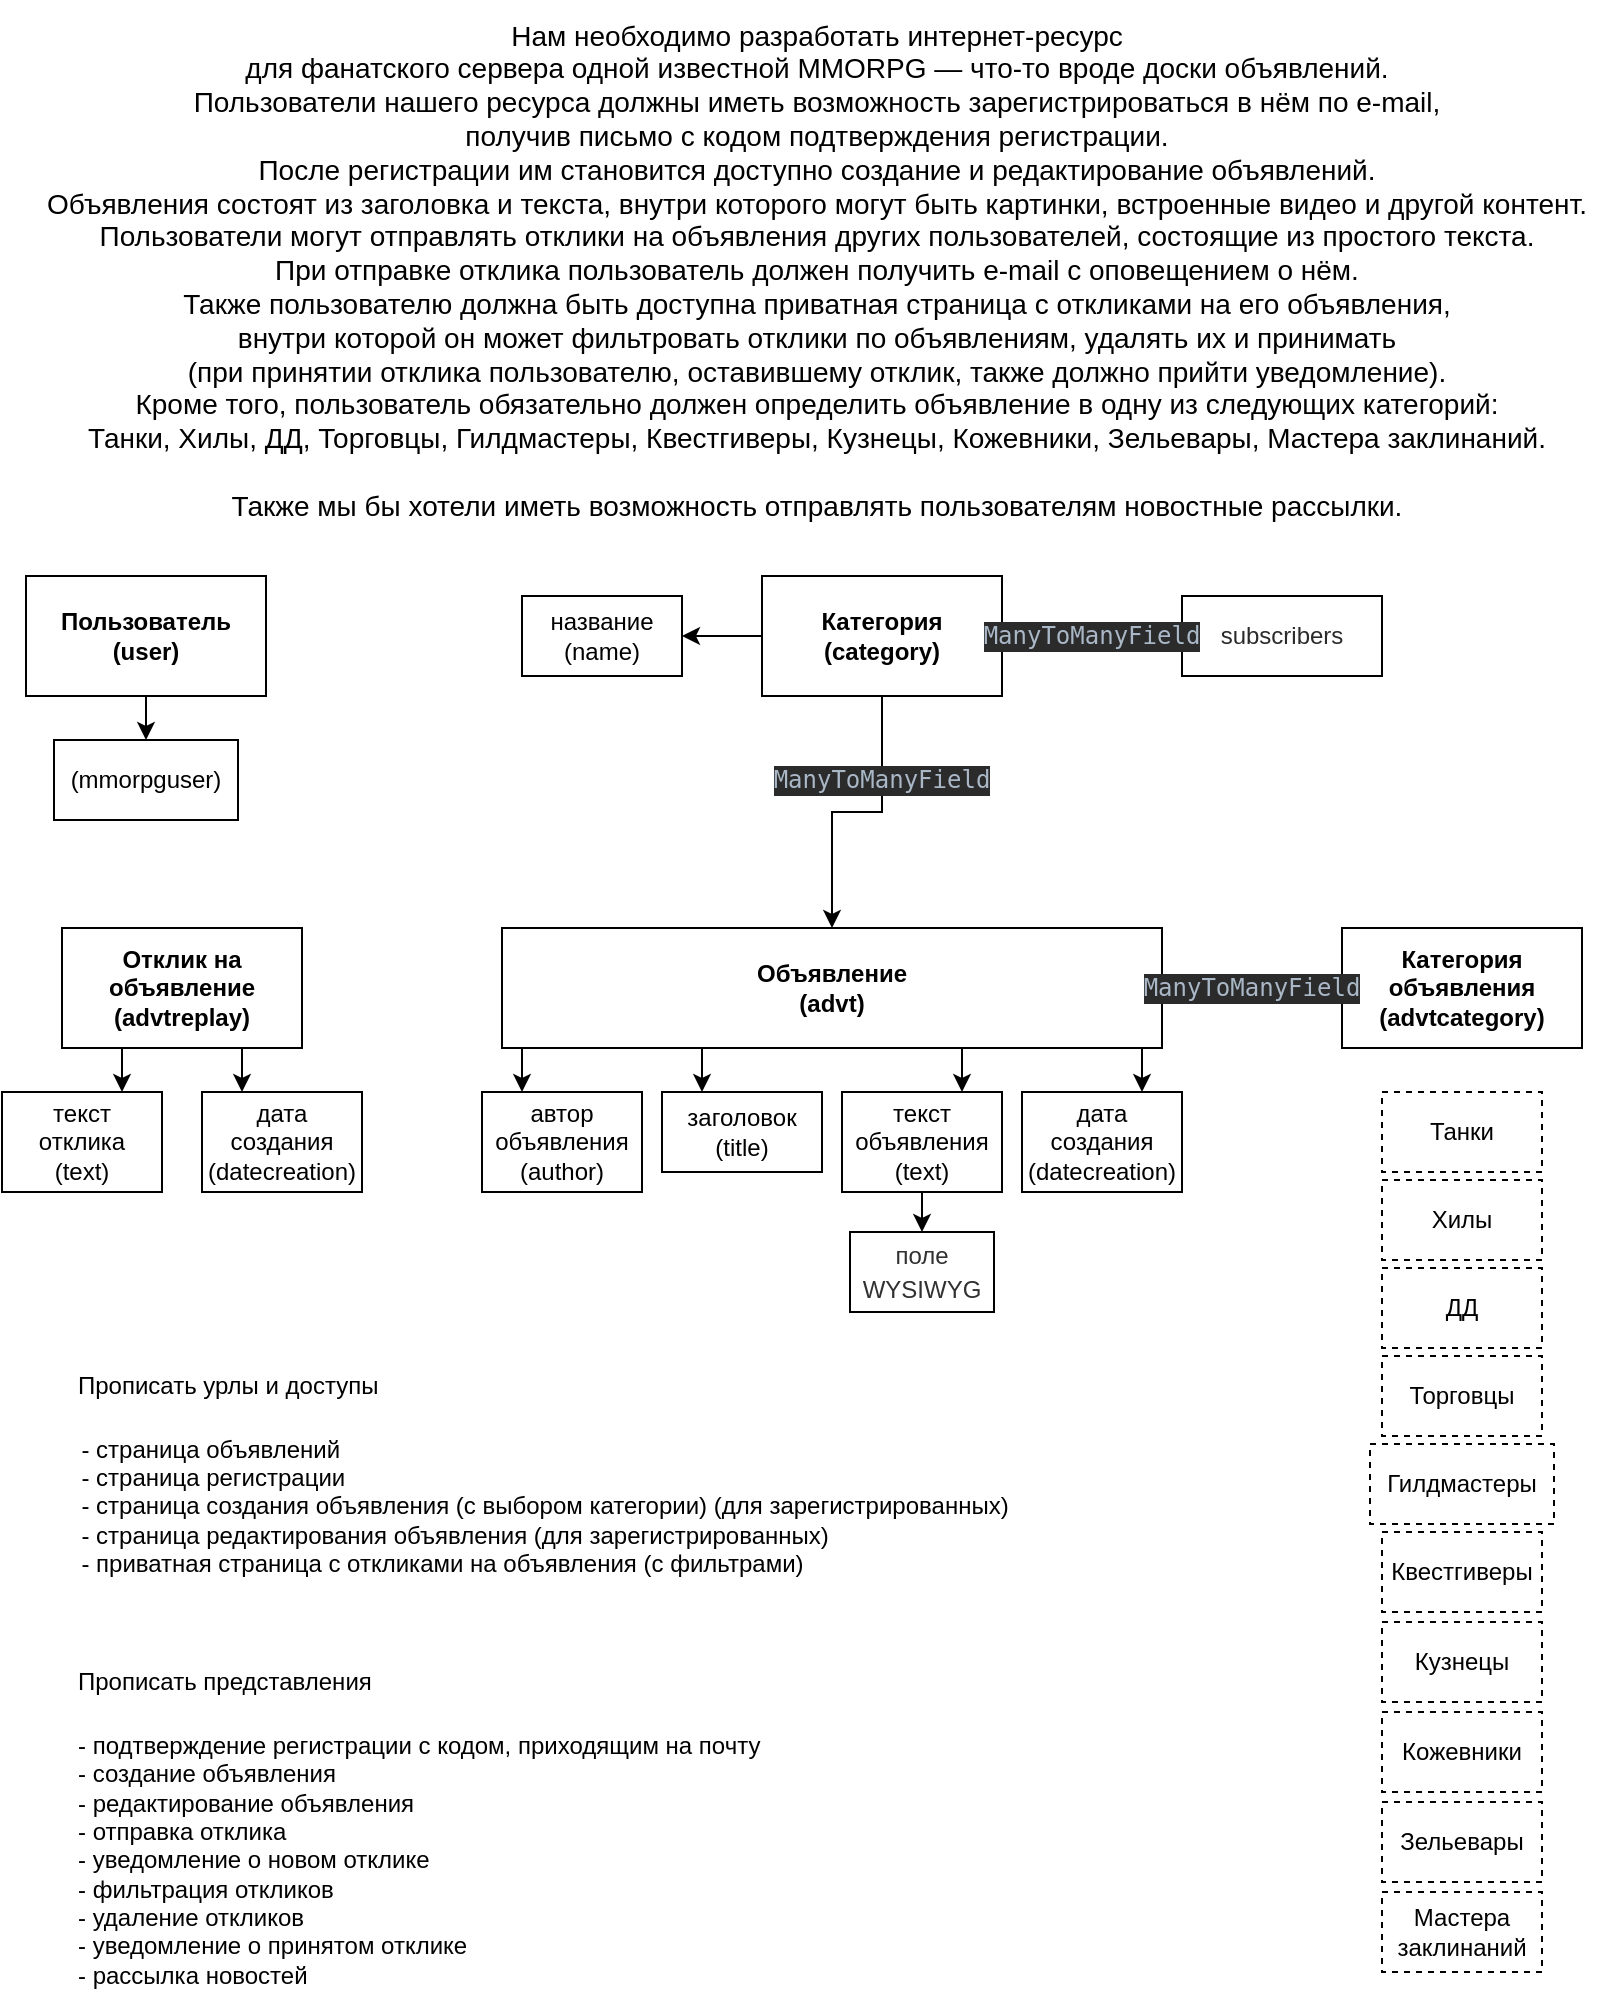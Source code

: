 <mxfile version="21.1.7" type="github">
  <diagram name="Страница 1" id="nmGSD1aTg_gYbcxPT3eR">
    <mxGraphModel dx="1877" dy="581" grid="1" gridSize="10" guides="1" tooltips="1" connect="1" arrows="1" fold="1" page="1" pageScale="1" pageWidth="827" pageHeight="1169" math="0" shadow="0">
      <root>
        <mxCell id="0" />
        <mxCell id="1" parent="0" />
        <mxCell id="RSqXlv4PR8sOh5hfdWu_-1" value="&lt;font style=&quot;font-size: 14px;&quot;&gt;Нам необходимо разработать интернет-ресурс &lt;br&gt;для фанатского сервера одной известной MMORPG — что-то вроде доски объявлений. &lt;br&gt;Пользователи нашего ресурса должны иметь возможность зарегистрироваться в нём по e-mail, &lt;br&gt;получив письмо с кодом подтверждения регистрации. &lt;br&gt;После регистрации им становится доступно создание и редактирование объявлений. &lt;br&gt;Объявления состоят из заголовка и текста, внутри которого могут быть картинки, встроенные видео и другой контент. &lt;br&gt;Пользователи могут отправлять отклики на объявления других пользователей, состоящие из простого текста. &lt;br&gt;При отправке отклика пользователь должен получить e-mail с оповещением о нём. &lt;br&gt;Также пользователю должна быть доступна приватная страница с откликами на его объявления, &lt;br&gt;внутри которой он может фильтровать отклики по объявлениям, удалять их и принимать &lt;br&gt;(при принятии отклика пользователю, оставившему отклик, также должно прийти уведомление). &lt;br&gt;Кроме того, пользователь обязательно должен определить объявление в одну из следующих категорий: &lt;br&gt;Танки, Хилы, ДД, Торговцы, Гилдмастеры, Квестгиверы, Кузнецы, Кожевники, Зельевары, Мастера заклинаний.&lt;/font&gt;&lt;div style=&quot;-webkit-font-smoothing: antialiased; box-sizing: border-box; outline: none; margin: 0px; padding: 0px; border: 0px; vertical-align: baseline; pointer-events: auto; background-color: rgb(255, 255, 255); font-size: 14px; -webkit-tap-highlight-color: transparent !important;&quot;&gt;&lt;font style=&quot;font-size: 14px;&quot;&gt;&lt;br style=&quot;-webkit-font-smoothing: antialiased; box-sizing: border-box; outline: none; pointer-events: none !important; -webkit-tap-highlight-color: transparent !important;&quot;&gt;&lt;/font&gt;&lt;/div&gt;&lt;div style=&quot;-webkit-font-smoothing: antialiased; box-sizing: border-box; outline: none; margin: 0px; padding: 0px; border: 0px; vertical-align: baseline; pointer-events: auto; background-color: rgb(255, 255, 255); font-size: 14px; -webkit-tap-highlight-color: transparent !important;&quot;&gt;&lt;font style=&quot;font-size: 14px;&quot;&gt;Также мы бы хотели иметь возможность отправлять пользователям новостные рассылки.&lt;/font&gt;&lt;/div&gt;" style="text;html=1;align=center;verticalAlign=middle;resizable=0;points=[];autosize=1;fillColor=default;" parent="1" vertex="1">
          <mxGeometry x="-808" y="20" width="790" height="270" as="geometry" />
        </mxCell>
        <mxCell id="ZQ8Ww5Mr0b5uR_wxDhfI-34" style="edgeStyle=orthogonalEdgeStyle;rounded=0;orthogonalLoop=1;jettySize=auto;html=1;exitX=0.5;exitY=1;exitDx=0;exitDy=0;entryX=0.5;entryY=0;entryDx=0;entryDy=0;" parent="1" source="ZQ8Ww5Mr0b5uR_wxDhfI-1" target="ZQ8Ww5Mr0b5uR_wxDhfI-33" edge="1">
          <mxGeometry relative="1" as="geometry" />
        </mxCell>
        <mxCell id="ZQ8Ww5Mr0b5uR_wxDhfI-1" value="&lt;b&gt;Пользователь&lt;br&gt;(user)&lt;br&gt;&lt;/b&gt;" style="rounded=0;whiteSpace=wrap;html=1;" parent="1" vertex="1">
          <mxGeometry x="-808" y="308" width="120" height="60" as="geometry" />
        </mxCell>
        <mxCell id="ZQ8Ww5Mr0b5uR_wxDhfI-36" style="edgeStyle=orthogonalEdgeStyle;rounded=0;orthogonalLoop=1;jettySize=auto;html=1;exitX=0;exitY=1;exitDx=0;exitDy=0;entryX=0.25;entryY=0;entryDx=0;entryDy=0;" parent="1" source="ZQ8Ww5Mr0b5uR_wxDhfI-2" target="ZQ8Ww5Mr0b5uR_wxDhfI-26" edge="1">
          <mxGeometry relative="1" as="geometry" />
        </mxCell>
        <mxCell id="ZQ8Ww5Mr0b5uR_wxDhfI-37" style="edgeStyle=orthogonalEdgeStyle;rounded=0;orthogonalLoop=1;jettySize=auto;html=1;exitX=0.25;exitY=1;exitDx=0;exitDy=0;entryX=0.25;entryY=0;entryDx=0;entryDy=0;" parent="1" source="ZQ8Ww5Mr0b5uR_wxDhfI-2" target="ZQ8Ww5Mr0b5uR_wxDhfI-15" edge="1">
          <mxGeometry relative="1" as="geometry" />
        </mxCell>
        <mxCell id="ZQ8Ww5Mr0b5uR_wxDhfI-38" style="edgeStyle=orthogonalEdgeStyle;rounded=0;orthogonalLoop=1;jettySize=auto;html=1;exitX=0.75;exitY=1;exitDx=0;exitDy=0;entryX=0.75;entryY=0;entryDx=0;entryDy=0;" parent="1" source="ZQ8Ww5Mr0b5uR_wxDhfI-2" target="ZQ8Ww5Mr0b5uR_wxDhfI-16" edge="1">
          <mxGeometry relative="1" as="geometry" />
        </mxCell>
        <mxCell id="ZQ8Ww5Mr0b5uR_wxDhfI-39" style="edgeStyle=orthogonalEdgeStyle;rounded=0;orthogonalLoop=1;jettySize=auto;html=1;exitX=1;exitY=1;exitDx=0;exitDy=0;entryX=0.75;entryY=0;entryDx=0;entryDy=0;" parent="1" source="ZQ8Ww5Mr0b5uR_wxDhfI-2" target="ZQ8Ww5Mr0b5uR_wxDhfI-30" edge="1">
          <mxGeometry relative="1" as="geometry" />
        </mxCell>
        <mxCell id="ZQ8Ww5Mr0b5uR_wxDhfI-2" value="&lt;b&gt;Объявление&lt;br&gt;(advt&lt;/b&gt;&lt;b style=&quot;background-color: initial;&quot;&gt;)&lt;/b&gt;" style="rounded=0;whiteSpace=wrap;html=1;" parent="1" vertex="1">
          <mxGeometry x="-570" y="484" width="330" height="60" as="geometry" />
        </mxCell>
        <mxCell id="ZQ8Ww5Mr0b5uR_wxDhfI-3" value="&lt;span style=&quot;line-height: 1.4em; color: rgb(49, 49, 49); text-align: left; background-color: rgb(255, 255, 255);&quot;&gt;поле &lt;br&gt;WYSIWYG&lt;/span&gt;" style="rounded=0;whiteSpace=wrap;html=1;" parent="1" vertex="1">
          <mxGeometry x="-396" y="636" width="72" height="40" as="geometry" />
        </mxCell>
        <mxCell id="ZQ8Ww5Mr0b5uR_wxDhfI-4" value="&lt;b&gt;Категория&lt;br&gt;объявления&lt;br&gt;&lt;/b&gt;&lt;b style=&quot;border-color: var(--border-color);&quot;&gt;(advtcategory&lt;b style=&quot;background-color: initial; border-color: var(--border-color);&quot;&gt;)&lt;/b&gt;&lt;br&gt;&lt;/b&gt;" style="rounded=0;whiteSpace=wrap;html=1;" parent="1" vertex="1">
          <mxGeometry x="-150" y="484" width="120" height="60" as="geometry" />
        </mxCell>
        <mxCell id="ZQ8Ww5Mr0b5uR_wxDhfI-5" value="Танки" style="rounded=0;whiteSpace=wrap;html=1;dashed=1;" parent="1" vertex="1">
          <mxGeometry x="-130" y="566" width="80" height="40" as="geometry" />
        </mxCell>
        <mxCell id="ZQ8Ww5Mr0b5uR_wxDhfI-6" value="Хилы" style="rounded=0;whiteSpace=wrap;html=1;dashed=1;" parent="1" vertex="1">
          <mxGeometry x="-130" y="610" width="80" height="40" as="geometry" />
        </mxCell>
        <mxCell id="ZQ8Ww5Mr0b5uR_wxDhfI-7" value="ДД" style="rounded=0;whiteSpace=wrap;html=1;dashed=1;" parent="1" vertex="1">
          <mxGeometry x="-130" y="654" width="80" height="40" as="geometry" />
        </mxCell>
        <mxCell id="ZQ8Ww5Mr0b5uR_wxDhfI-8" value="Торговцы" style="rounded=0;whiteSpace=wrap;html=1;dashed=1;" parent="1" vertex="1">
          <mxGeometry x="-130" y="698" width="80" height="40" as="geometry" />
        </mxCell>
        <mxCell id="ZQ8Ww5Mr0b5uR_wxDhfI-9" value="Гилдмастеры" style="rounded=0;whiteSpace=wrap;html=1;dashed=1;" parent="1" vertex="1">
          <mxGeometry x="-136" y="742" width="92" height="40" as="geometry" />
        </mxCell>
        <mxCell id="ZQ8Ww5Mr0b5uR_wxDhfI-10" value="Квестгиверы" style="rounded=0;whiteSpace=wrap;html=1;dashed=1;" parent="1" vertex="1">
          <mxGeometry x="-130" y="786" width="80" height="40" as="geometry" />
        </mxCell>
        <mxCell id="ZQ8Ww5Mr0b5uR_wxDhfI-11" value="Кузнецы" style="rounded=0;whiteSpace=wrap;html=1;dashed=1;" parent="1" vertex="1">
          <mxGeometry x="-130" y="831" width="80" height="40" as="geometry" />
        </mxCell>
        <mxCell id="ZQ8Ww5Mr0b5uR_wxDhfI-12" value="Кожевники" style="rounded=0;whiteSpace=wrap;html=1;dashed=1;" parent="1" vertex="1">
          <mxGeometry x="-130" y="876" width="80" height="40" as="geometry" />
        </mxCell>
        <mxCell id="ZQ8Ww5Mr0b5uR_wxDhfI-13" value="Зельевары" style="rounded=0;whiteSpace=wrap;html=1;dashed=1;" parent="1" vertex="1">
          <mxGeometry x="-130" y="921" width="80" height="40" as="geometry" />
        </mxCell>
        <mxCell id="ZQ8Ww5Mr0b5uR_wxDhfI-14" value="Мастера заклинаний" style="rounded=0;whiteSpace=wrap;html=1;dashed=1;" parent="1" vertex="1">
          <mxGeometry x="-130" y="966" width="80" height="40" as="geometry" />
        </mxCell>
        <mxCell id="ZQ8Ww5Mr0b5uR_wxDhfI-15" value="заголовок&lt;br&gt;(title)" style="rounded=0;whiteSpace=wrap;html=1;" parent="1" vertex="1">
          <mxGeometry x="-490" y="566" width="80" height="40" as="geometry" />
        </mxCell>
        <mxCell id="ZQ8Ww5Mr0b5uR_wxDhfI-19" style="edgeStyle=orthogonalEdgeStyle;rounded=0;orthogonalLoop=1;jettySize=auto;html=1;exitX=0.5;exitY=1;exitDx=0;exitDy=0;entryX=0.5;entryY=0;entryDx=0;entryDy=0;" parent="1" source="ZQ8Ww5Mr0b5uR_wxDhfI-16" target="ZQ8Ww5Mr0b5uR_wxDhfI-3" edge="1">
          <mxGeometry relative="1" as="geometry" />
        </mxCell>
        <mxCell id="ZQ8Ww5Mr0b5uR_wxDhfI-16" value="текст объявления&lt;br&gt;(text)" style="rounded=0;whiteSpace=wrap;html=1;" parent="1" vertex="1">
          <mxGeometry x="-400" y="566" width="80" height="50" as="geometry" />
        </mxCell>
        <mxCell id="ZQ8Ww5Mr0b5uR_wxDhfI-24" value="название&lt;br&gt;(name)" style="rounded=0;whiteSpace=wrap;html=1;" parent="1" vertex="1">
          <mxGeometry x="-560" y="318" width="80" height="40" as="geometry" />
        </mxCell>
        <mxCell id="ZQ8Ww5Mr0b5uR_wxDhfI-26" value="автор объявления&lt;br&gt;(author&lt;span style=&quot;background-color: initial;&quot;&gt;)&lt;/span&gt;" style="rounded=0;whiteSpace=wrap;html=1;" parent="1" vertex="1">
          <mxGeometry x="-580" y="566" width="80" height="50" as="geometry" />
        </mxCell>
        <mxCell id="ZQ8Ww5Mr0b5uR_wxDhfI-40" style="edgeStyle=orthogonalEdgeStyle;rounded=0;orthogonalLoop=1;jettySize=auto;html=1;exitX=0.25;exitY=1;exitDx=0;exitDy=0;entryX=0.75;entryY=0;entryDx=0;entryDy=0;" parent="1" source="ZQ8Ww5Mr0b5uR_wxDhfI-27" target="ZQ8Ww5Mr0b5uR_wxDhfI-32" edge="1">
          <mxGeometry relative="1" as="geometry" />
        </mxCell>
        <mxCell id="ZQ8Ww5Mr0b5uR_wxDhfI-41" style="edgeStyle=orthogonalEdgeStyle;rounded=0;orthogonalLoop=1;jettySize=auto;html=1;exitX=0.75;exitY=1;exitDx=0;exitDy=0;entryX=0.25;entryY=0;entryDx=0;entryDy=0;" parent="1" source="ZQ8Ww5Mr0b5uR_wxDhfI-27" target="ZQ8Ww5Mr0b5uR_wxDhfI-31" edge="1">
          <mxGeometry relative="1" as="geometry" />
        </mxCell>
        <mxCell id="ZQ8Ww5Mr0b5uR_wxDhfI-27" value="&lt;b&gt;Отклик на объявление&lt;br&gt;(&lt;/b&gt;&lt;b style=&quot;border-color: var(--border-color);&quot;&gt;advtreplay&lt;/b&gt;&lt;b style=&quot;background-color: initial;&quot;&gt;)&lt;/b&gt;" style="rounded=0;whiteSpace=wrap;html=1;" parent="1" vertex="1">
          <mxGeometry x="-790" y="484" width="120" height="60" as="geometry" />
        </mxCell>
        <mxCell id="ZQ8Ww5Mr0b5uR_wxDhfI-30" value="дата создания&lt;br&gt;(dateсreation&lt;span style=&quot;background-color: initial;&quot;&gt;)&lt;/span&gt;" style="rounded=0;whiteSpace=wrap;html=1;" parent="1" vertex="1">
          <mxGeometry x="-310" y="566" width="80" height="50" as="geometry" />
        </mxCell>
        <mxCell id="ZQ8Ww5Mr0b5uR_wxDhfI-31" value="дата создания&lt;br&gt;(dateсreation&lt;span style=&quot;background-color: initial;&quot;&gt;)&lt;/span&gt;" style="rounded=0;whiteSpace=wrap;html=1;" parent="1" vertex="1">
          <mxGeometry x="-720" y="566" width="80" height="50" as="geometry" />
        </mxCell>
        <mxCell id="ZQ8Ww5Mr0b5uR_wxDhfI-32" value="текст &lt;br&gt;отклика&lt;br&gt;(text)" style="rounded=0;whiteSpace=wrap;html=1;" parent="1" vertex="1">
          <mxGeometry x="-820" y="566" width="80" height="50" as="geometry" />
        </mxCell>
        <mxCell id="ZQ8Ww5Mr0b5uR_wxDhfI-33" value="(mmorpguser&lt;span style=&quot;background-color: initial;&quot;&gt;)&lt;/span&gt;" style="rounded=0;whiteSpace=wrap;html=1;" parent="1" vertex="1">
          <mxGeometry x="-794" y="390" width="92" height="40" as="geometry" />
        </mxCell>
        <mxCell id="ZQ8Ww5Mr0b5uR_wxDhfI-44" value="&lt;pre style=&quot;&quot;&gt;&lt;font face=&quot;Helvetica&quot; style=&quot;background-color: rgb(255, 255, 255);&quot; color=&quot;#2b2b2b&quot;&gt;subscribers&lt;/font&gt;&lt;/pre&gt;" style="rounded=0;whiteSpace=wrap;html=1;fillColor=#FFFFFF;" parent="1" vertex="1">
          <mxGeometry x="-230" y="318" width="100" height="40" as="geometry" />
        </mxCell>
        <mxCell id="ZQ8Ww5Mr0b5uR_wxDhfI-47" style="edgeStyle=orthogonalEdgeStyle;rounded=0;orthogonalLoop=1;jettySize=auto;html=1;exitX=0;exitY=0.5;exitDx=0;exitDy=0;entryX=1;entryY=0.5;entryDx=0;entryDy=0;" parent="1" source="ZQ8Ww5Mr0b5uR_wxDhfI-46" target="ZQ8Ww5Mr0b5uR_wxDhfI-24" edge="1">
          <mxGeometry relative="1" as="geometry" />
        </mxCell>
        <mxCell id="ZQ8Ww5Mr0b5uR_wxDhfI-54" style="edgeStyle=orthogonalEdgeStyle;rounded=0;orthogonalLoop=1;jettySize=auto;html=1;exitX=0.5;exitY=1;exitDx=0;exitDy=0;entryX=0.5;entryY=0;entryDx=0;entryDy=0;" parent="1" source="ZQ8Ww5Mr0b5uR_wxDhfI-46" target="ZQ8Ww5Mr0b5uR_wxDhfI-2" edge="1">
          <mxGeometry relative="1" as="geometry" />
        </mxCell>
        <mxCell id="ZQ8Ww5Mr0b5uR_wxDhfI-46" value="&lt;b&gt;Категория&lt;br&gt;&lt;/b&gt;&lt;b style=&quot;border-color: var(--border-color);&quot;&gt;(category&lt;b style=&quot;background-color: initial; border-color: var(--border-color);&quot;&gt;)&lt;/b&gt;&lt;br&gt;&lt;/b&gt;" style="rounded=0;whiteSpace=wrap;html=1;" parent="1" vertex="1">
          <mxGeometry x="-440" y="308" width="120" height="60" as="geometry" />
        </mxCell>
        <mxCell id="ZQ8Ww5Mr0b5uR_wxDhfI-45" value="&lt;pre style=&quot;background-color:#2b2b2b;color:#a9b7c6;font-family:&#39;JetBrains Mono&#39;,monospace;font-size:9,8pt;&quot;&gt;ManyToManyField&lt;/pre&gt;" style="text;html=1;strokeColor=none;fillColor=none;align=center;verticalAlign=middle;whiteSpace=wrap;rounded=0;" parent="1" vertex="1">
          <mxGeometry x="-310" y="323" width="70" height="30" as="geometry" />
        </mxCell>
        <mxCell id="ZQ8Ww5Mr0b5uR_wxDhfI-42" value="&lt;pre style=&quot;background-color:#2b2b2b;color:#a9b7c6;font-family:&#39;JetBrains Mono&#39;,monospace;font-size:9,8pt;&quot;&gt;ManyToManyField&lt;/pre&gt;" style="text;html=1;strokeColor=none;fillColor=none;align=center;verticalAlign=middle;whiteSpace=wrap;rounded=0;" parent="1" vertex="1">
          <mxGeometry x="-415" y="395" width="70" height="30" as="geometry" />
        </mxCell>
        <mxCell id="ZQ8Ww5Mr0b5uR_wxDhfI-55" value="&lt;pre style=&quot;background-color:#2b2b2b;color:#a9b7c6;font-family:&#39;JetBrains Mono&#39;,monospace;font-size:9,8pt;&quot;&gt;ManyToManyField&lt;/pre&gt;" style="text;html=1;strokeColor=none;fillColor=none;align=center;verticalAlign=middle;whiteSpace=wrap;rounded=0;" parent="1" vertex="1">
          <mxGeometry x="-230" y="499" width="70" height="30" as="geometry" />
        </mxCell>
        <mxCell id="OW-UDiaG0SQ0OxAgyigF-1" value="Прописать урлы и доступы" style="text;html=1;align=left;verticalAlign=middle;resizable=0;points=[];autosize=1;strokeColor=none;fillColor=none;" vertex="1" parent="1">
          <mxGeometry x="-784" y="698" width="170" height="30" as="geometry" />
        </mxCell>
        <mxCell id="OW-UDiaG0SQ0OxAgyigF-2" value="&lt;div style=&quot;text-align: left;&quot;&gt;&lt;span style=&quot;background-color: initial;&quot;&gt;- страница объявлений&lt;/span&gt;&lt;/div&gt;&lt;div style=&quot;text-align: left;&quot;&gt;&lt;span style=&quot;background-color: initial;&quot;&gt;- страница регистрации&lt;/span&gt;&lt;/div&gt;&lt;div style=&quot;text-align: left;&quot;&gt;&lt;span style=&quot;background-color: initial;&quot;&gt;- страница создания объявления (с выбором категории) (для зарегистрированных)&lt;/span&gt;&lt;/div&gt;&lt;div style=&quot;text-align: left;&quot;&gt;&lt;span style=&quot;background-color: initial;&quot;&gt;- страница редактирования объявления (для зарегистрированных)&lt;/span&gt;&lt;/div&gt;&lt;div style=&quot;text-align: left;&quot;&gt;&lt;span style=&quot;background-color: initial;&quot;&gt;- приватная страница с откликами на объявления (с фильтрами)&lt;/span&gt;&lt;/div&gt;" style="text;html=1;align=center;verticalAlign=middle;resizable=0;points=[];autosize=1;strokeColor=none;fillColor=none;" vertex="1" parent="1">
          <mxGeometry x="-794" y="728" width="490" height="90" as="geometry" />
        </mxCell>
        <mxCell id="OW-UDiaG0SQ0OxAgyigF-3" value="Прописать представления" style="text;html=1;strokeColor=none;fillColor=none;align=left;verticalAlign=middle;whiteSpace=wrap;rounded=0;" vertex="1" parent="1">
          <mxGeometry x="-784" y="846" width="158" height="30" as="geometry" />
        </mxCell>
        <mxCell id="OW-UDiaG0SQ0OxAgyigF-4" value="- подтверждение регистрации с кодом, приходящим на почту&lt;br&gt;- создание объявления&lt;br&gt;- редактирование объявления&lt;br&gt;- отправка отклика&lt;br&gt;- уведомление о новом отклике&lt;br&gt;- фильтрация откликов&lt;br&gt;- удаление откликов&lt;br&gt;- уведомление о принятом отклике&lt;br&gt;- рассылка новостей" style="text;html=1;align=left;verticalAlign=middle;resizable=0;points=[];autosize=1;strokeColor=none;fillColor=none;" vertex="1" parent="1">
          <mxGeometry x="-784" y="880" width="360" height="140" as="geometry" />
        </mxCell>
      </root>
    </mxGraphModel>
  </diagram>
</mxfile>
